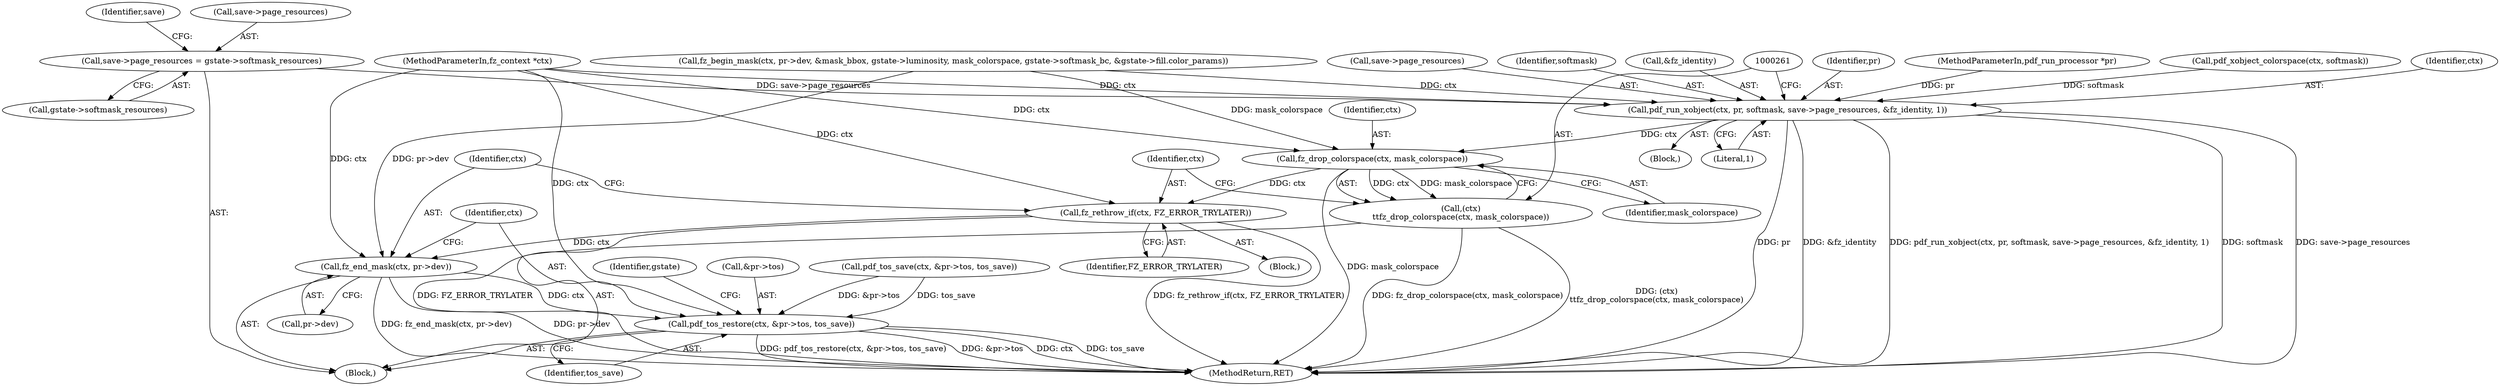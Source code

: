 digraph "0_ghostscript_4dcc6affe04368461310a21238f7e1871a752a05@pointer" {
"1000139" [label="(Call,save->page_resources = gstate->softmask_resources)"];
"1000250" [label="(Call,pdf_run_xobject(ctx, pr, softmask, save->page_resources, &fz_identity, 1))"];
"1000262" [label="(Call,fz_drop_colorspace(ctx, mask_colorspace))"];
"1000260" [label="(Call,(ctx)\n\t\tfz_drop_colorspace(ctx, mask_colorspace))"];
"1000266" [label="(Call,fz_rethrow_if(ctx, FZ_ERROR_TRYLATER))"];
"1000269" [label="(Call,fz_end_mask(ctx, pr->dev))"];
"1000274" [label="(Call,pdf_tos_restore(ctx, &pr->tos, tos_save))"];
"1000168" [label="(Call,pdf_tos_save(ctx, &pr->tos, tos_save))"];
"1000268" [label="(Identifier,FZ_ERROR_TRYLATER)"];
"1000282" [label="(Identifier,gstate)"];
"1000260" [label="(Call,(ctx)\n\t\tfz_drop_colorspace(ctx, mask_colorspace))"];
"1000148" [label="(Identifier,save)"];
"1000269" [label="(Call,fz_end_mask(ctx, pr->dev))"];
"1000254" [label="(Call,save->page_resources)"];
"1000274" [label="(Call,pdf_tos_restore(ctx, &pr->tos, tos_save))"];
"1000280" [label="(Identifier,tos_save)"];
"1000275" [label="(Identifier,ctx)"];
"1000229" [label="(Block,)"];
"1000253" [label="(Identifier,softmask)"];
"1000271" [label="(Call,pr->dev)"];
"1000139" [label="(Call,save->page_resources = gstate->softmask_resources)"];
"1000270" [label="(Identifier,ctx)"];
"1000140" [label="(Call,save->page_resources)"];
"1000257" [label="(Call,&fz_identity)"];
"1000259" [label="(Literal,1)"];
"1000252" [label="(Identifier,pr)"];
"1000265" [label="(Block,)"];
"1000262" [label="(Call,fz_drop_colorspace(ctx, mask_colorspace))"];
"1000267" [label="(Identifier,ctx)"];
"1000104" [label="(MethodParameterIn,pdf_run_processor *pr)"];
"1000276" [label="(Call,&pr->tos)"];
"1000143" [label="(Call,gstate->softmask_resources)"];
"1000250" [label="(Call,pdf_run_xobject(ctx, pr, softmask, save->page_resources, &fz_identity, 1))"];
"1000264" [label="(Identifier,mask_colorspace)"];
"1000215" [label="(Call,pdf_xobject_colorspace(ctx, softmask))"];
"1000106" [label="(Block,)"];
"1000230" [label="(Call,fz_begin_mask(ctx, pr->dev, &mask_bbox, gstate->luminosity, mask_colorspace, gstate->softmask_bc, &gstate->fill.color_params))"];
"1000266" [label="(Call,fz_rethrow_if(ctx, FZ_ERROR_TRYLATER))"];
"1000263" [label="(Identifier,ctx)"];
"1000103" [label="(MethodParameterIn,fz_context *ctx)"];
"1000297" [label="(MethodReturn,RET)"];
"1000251" [label="(Identifier,ctx)"];
"1000139" -> "1000106"  [label="AST: "];
"1000139" -> "1000143"  [label="CFG: "];
"1000140" -> "1000139"  [label="AST: "];
"1000143" -> "1000139"  [label="AST: "];
"1000148" -> "1000139"  [label="CFG: "];
"1000139" -> "1000250"  [label="DDG: save->page_resources"];
"1000250" -> "1000229"  [label="AST: "];
"1000250" -> "1000259"  [label="CFG: "];
"1000251" -> "1000250"  [label="AST: "];
"1000252" -> "1000250"  [label="AST: "];
"1000253" -> "1000250"  [label="AST: "];
"1000254" -> "1000250"  [label="AST: "];
"1000257" -> "1000250"  [label="AST: "];
"1000259" -> "1000250"  [label="AST: "];
"1000261" -> "1000250"  [label="CFG: "];
"1000250" -> "1000297"  [label="DDG: softmask"];
"1000250" -> "1000297"  [label="DDG: save->page_resources"];
"1000250" -> "1000297"  [label="DDG: pr"];
"1000250" -> "1000297"  [label="DDG: &fz_identity"];
"1000250" -> "1000297"  [label="DDG: pdf_run_xobject(ctx, pr, softmask, save->page_resources, &fz_identity, 1)"];
"1000230" -> "1000250"  [label="DDG: ctx"];
"1000103" -> "1000250"  [label="DDG: ctx"];
"1000104" -> "1000250"  [label="DDG: pr"];
"1000215" -> "1000250"  [label="DDG: softmask"];
"1000250" -> "1000262"  [label="DDG: ctx"];
"1000262" -> "1000260"  [label="AST: "];
"1000262" -> "1000264"  [label="CFG: "];
"1000263" -> "1000262"  [label="AST: "];
"1000264" -> "1000262"  [label="AST: "];
"1000260" -> "1000262"  [label="CFG: "];
"1000262" -> "1000297"  [label="DDG: mask_colorspace"];
"1000262" -> "1000260"  [label="DDG: ctx"];
"1000262" -> "1000260"  [label="DDG: mask_colorspace"];
"1000103" -> "1000262"  [label="DDG: ctx"];
"1000230" -> "1000262"  [label="DDG: mask_colorspace"];
"1000262" -> "1000266"  [label="DDG: ctx"];
"1000260" -> "1000106"  [label="AST: "];
"1000261" -> "1000260"  [label="AST: "];
"1000267" -> "1000260"  [label="CFG: "];
"1000260" -> "1000297"  [label="DDG: fz_drop_colorspace(ctx, mask_colorspace)"];
"1000260" -> "1000297"  [label="DDG: (ctx)\n\t\tfz_drop_colorspace(ctx, mask_colorspace)"];
"1000266" -> "1000265"  [label="AST: "];
"1000266" -> "1000268"  [label="CFG: "];
"1000267" -> "1000266"  [label="AST: "];
"1000268" -> "1000266"  [label="AST: "];
"1000270" -> "1000266"  [label="CFG: "];
"1000266" -> "1000297"  [label="DDG: FZ_ERROR_TRYLATER"];
"1000266" -> "1000297"  [label="DDG: fz_rethrow_if(ctx, FZ_ERROR_TRYLATER)"];
"1000103" -> "1000266"  [label="DDG: ctx"];
"1000266" -> "1000269"  [label="DDG: ctx"];
"1000269" -> "1000106"  [label="AST: "];
"1000269" -> "1000271"  [label="CFG: "];
"1000270" -> "1000269"  [label="AST: "];
"1000271" -> "1000269"  [label="AST: "];
"1000275" -> "1000269"  [label="CFG: "];
"1000269" -> "1000297"  [label="DDG: fz_end_mask(ctx, pr->dev)"];
"1000269" -> "1000297"  [label="DDG: pr->dev"];
"1000103" -> "1000269"  [label="DDG: ctx"];
"1000230" -> "1000269"  [label="DDG: pr->dev"];
"1000269" -> "1000274"  [label="DDG: ctx"];
"1000274" -> "1000106"  [label="AST: "];
"1000274" -> "1000280"  [label="CFG: "];
"1000275" -> "1000274"  [label="AST: "];
"1000276" -> "1000274"  [label="AST: "];
"1000280" -> "1000274"  [label="AST: "];
"1000282" -> "1000274"  [label="CFG: "];
"1000274" -> "1000297"  [label="DDG: &pr->tos"];
"1000274" -> "1000297"  [label="DDG: ctx"];
"1000274" -> "1000297"  [label="DDG: tos_save"];
"1000274" -> "1000297"  [label="DDG: pdf_tos_restore(ctx, &pr->tos, tos_save)"];
"1000103" -> "1000274"  [label="DDG: ctx"];
"1000168" -> "1000274"  [label="DDG: &pr->tos"];
"1000168" -> "1000274"  [label="DDG: tos_save"];
}
